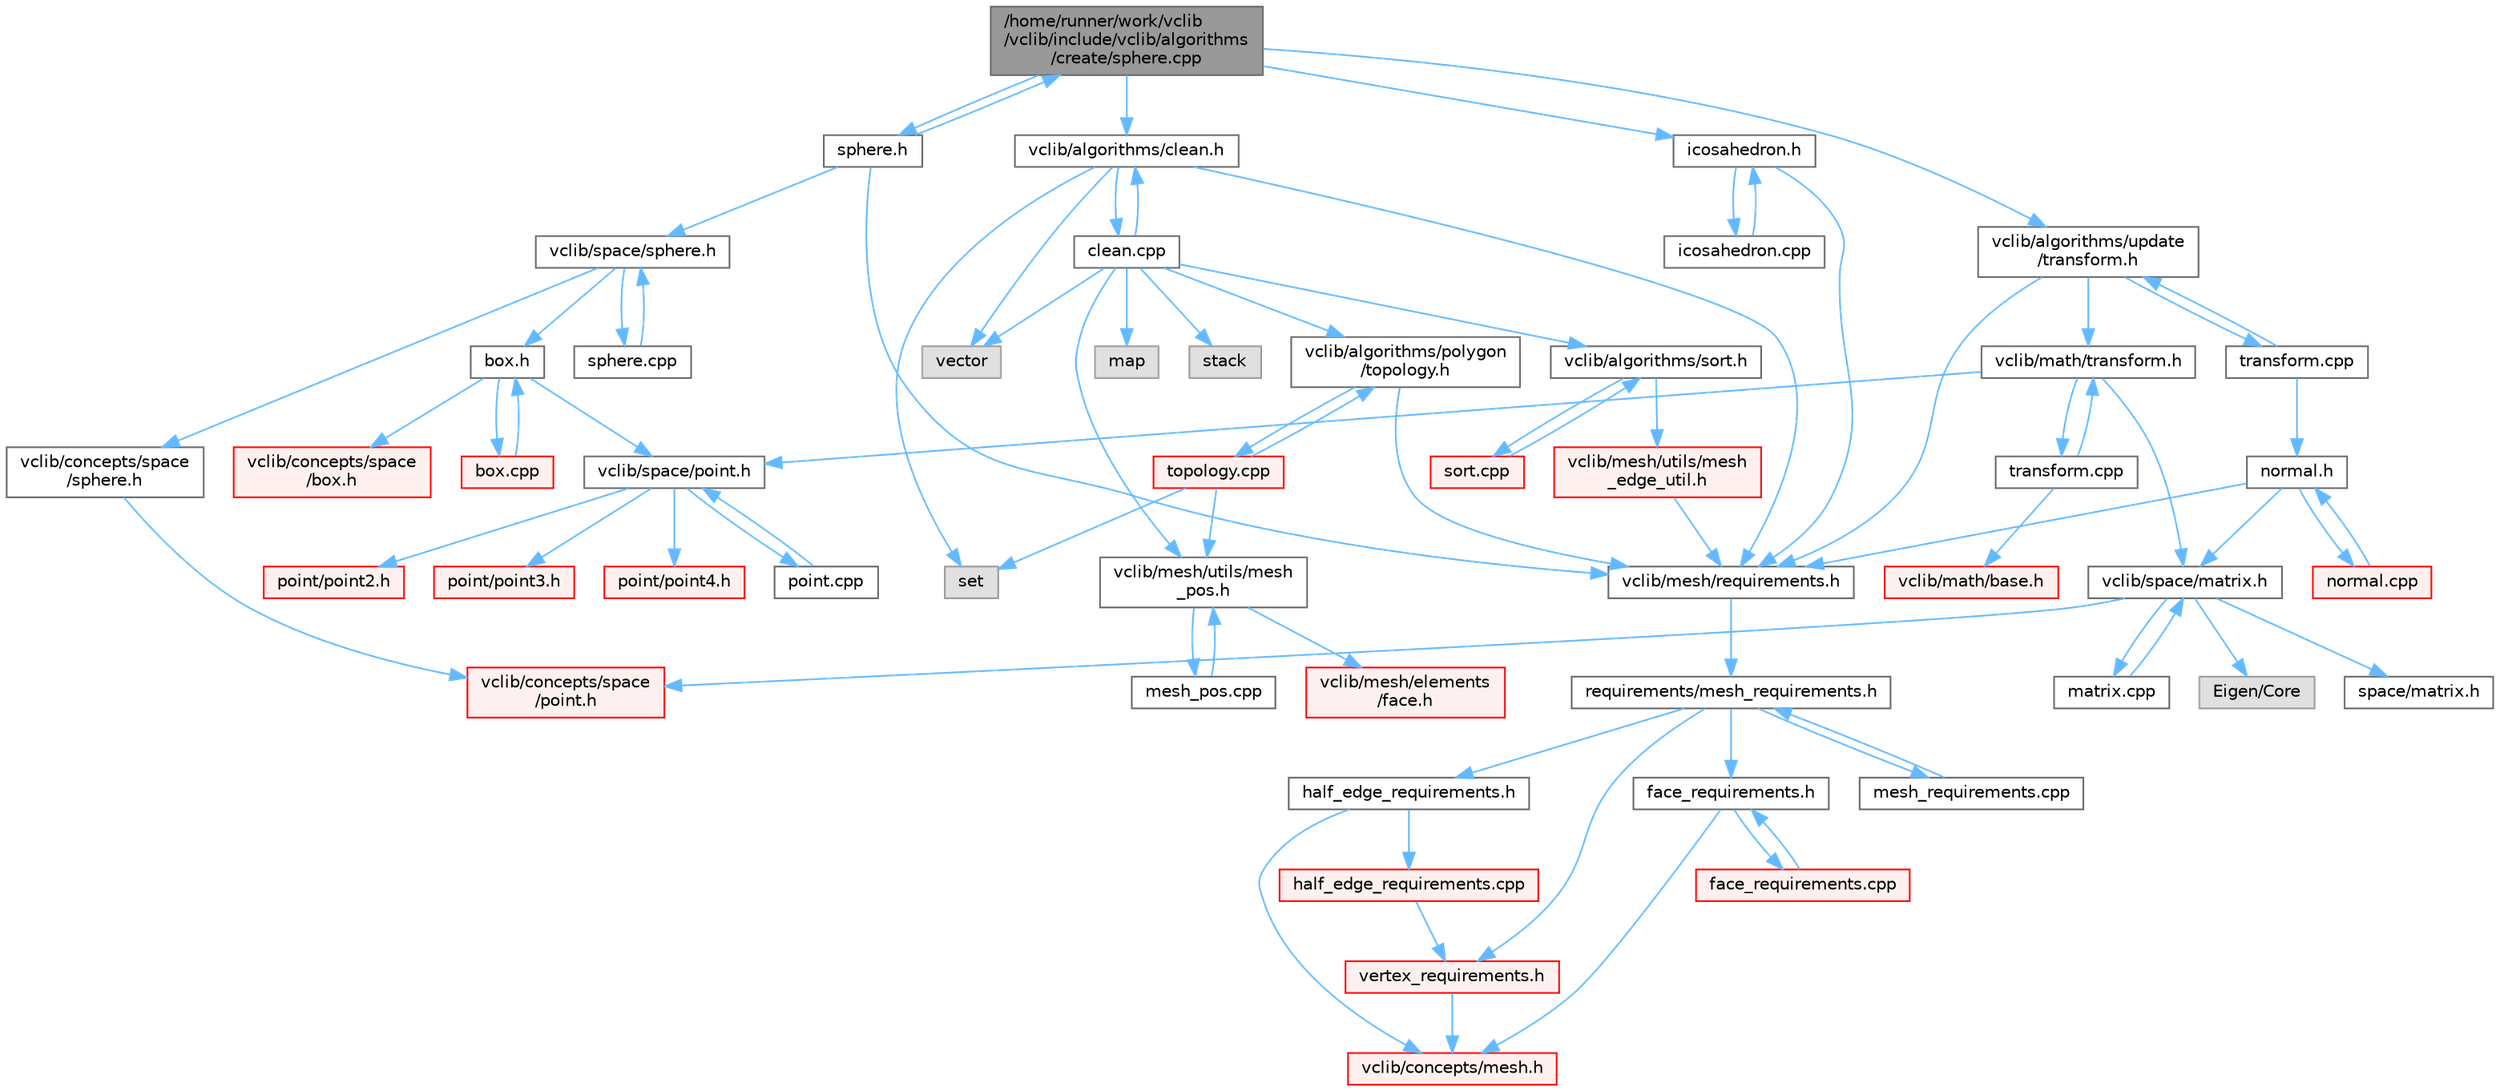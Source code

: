 digraph "/home/runner/work/vclib/vclib/include/vclib/algorithms/create/sphere.cpp"
{
 // LATEX_PDF_SIZE
  bgcolor="transparent";
  edge [fontname=Helvetica,fontsize=10,labelfontname=Helvetica,labelfontsize=10];
  node [fontname=Helvetica,fontsize=10,shape=box,height=0.2,width=0.4];
  Node1 [label="/home/runner/work/vclib\l/vclib/include/vclib/algorithms\l/create/sphere.cpp",height=0.2,width=0.4,color="gray40", fillcolor="grey60", style="filled", fontcolor="black",tooltip=" "];
  Node1 -> Node2 [color="steelblue1",style="solid"];
  Node2 [label="sphere.h",height=0.2,width=0.4,color="grey40", fillcolor="white", style="filled",URL="$algorithms_2create_2sphere_8h.html",tooltip=" "];
  Node2 -> Node3 [color="steelblue1",style="solid"];
  Node3 [label="vclib/mesh/requirements.h",height=0.2,width=0.4,color="grey40", fillcolor="white", style="filled",URL="$requirements_8h.html",tooltip=" "];
  Node3 -> Node4 [color="steelblue1",style="solid"];
  Node4 [label="requirements/mesh_requirements.h",height=0.2,width=0.4,color="grey40", fillcolor="white", style="filled",URL="$mesh__requirements_8h.html",tooltip=" "];
  Node4 -> Node5 [color="steelblue1",style="solid"];
  Node5 [label="half_edge_requirements.h",height=0.2,width=0.4,color="grey40", fillcolor="white", style="filled",URL="$half__edge__requirements_8h.html",tooltip=" "];
  Node5 -> Node6 [color="steelblue1",style="solid"];
  Node6 [label="vclib/concepts/mesh.h",height=0.2,width=0.4,color="red", fillcolor="#FFF0F0", style="filled",URL="$concepts_2mesh_8h.html",tooltip=" "];
  Node5 -> Node72 [color="steelblue1",style="solid"];
  Node72 [label="half_edge_requirements.cpp",height=0.2,width=0.4,color="red", fillcolor="#FFF0F0", style="filled",URL="$half__edge__requirements_8cpp.html",tooltip=" "];
  Node72 -> Node73 [color="steelblue1",style="solid"];
  Node73 [label="vertex_requirements.h",height=0.2,width=0.4,color="red", fillcolor="#FFF0F0", style="filled",URL="$vertex__requirements_8h.html",tooltip=" "];
  Node73 -> Node6 [color="steelblue1",style="solid"];
  Node4 -> Node154 [color="steelblue1",style="solid"];
  Node154 [label="face_requirements.h",height=0.2,width=0.4,color="grey40", fillcolor="white", style="filled",URL="$face__requirements_8h.html",tooltip=" "];
  Node154 -> Node6 [color="steelblue1",style="solid"];
  Node154 -> Node155 [color="steelblue1",style="solid"];
  Node155 [label="face_requirements.cpp",height=0.2,width=0.4,color="red", fillcolor="#FFF0F0", style="filled",URL="$face__requirements_8cpp.html",tooltip=" "];
  Node155 -> Node154 [color="steelblue1",style="solid"];
  Node4 -> Node73 [color="steelblue1",style="solid"];
  Node4 -> Node179 [color="steelblue1",style="solid"];
  Node179 [label="mesh_requirements.cpp",height=0.2,width=0.4,color="grey40", fillcolor="white", style="filled",URL="$mesh__requirements_8cpp.html",tooltip=" "];
  Node179 -> Node4 [color="steelblue1",style="solid"];
  Node2 -> Node180 [color="steelblue1",style="solid"];
  Node180 [label="vclib/space/sphere.h",height=0.2,width=0.4,color="grey40", fillcolor="white", style="filled",URL="$space_2sphere_8h.html",tooltip=" "];
  Node180 -> Node181 [color="steelblue1",style="solid"];
  Node181 [label="vclib/concepts/space\l/sphere.h",height=0.2,width=0.4,color="grey40", fillcolor="white", style="filled",URL="$concepts_2space_2sphere_8h.html",tooltip=" "];
  Node181 -> Node33 [color="steelblue1",style="solid"];
  Node33 [label="vclib/concepts/space\l/point.h",height=0.2,width=0.4,color="red", fillcolor="#FFF0F0", style="filled",URL="$concepts_2space_2point_8h.html",tooltip=" "];
  Node180 -> Node182 [color="steelblue1",style="solid"];
  Node182 [label="box.h",height=0.2,width=0.4,color="grey40", fillcolor="white", style="filled",URL="$space_2box_8h.html",tooltip=" "];
  Node182 -> Node183 [color="steelblue1",style="solid"];
  Node183 [label="vclib/concepts/space\l/box.h",height=0.2,width=0.4,color="red", fillcolor="#FFF0F0", style="filled",URL="$concepts_2space_2box_8h.html",tooltip=" "];
  Node182 -> Node44 [color="steelblue1",style="solid"];
  Node44 [label="vclib/space/point.h",height=0.2,width=0.4,color="grey40", fillcolor="white", style="filled",URL="$space_2point_8h.html",tooltip=" "];
  Node44 -> Node45 [color="steelblue1",style="solid"];
  Node45 [label="point/point2.h",height=0.2,width=0.4,color="red", fillcolor="#FFF0F0", style="filled",URL="$point2_8h.html",tooltip=" "];
  Node44 -> Node46 [color="steelblue1",style="solid"];
  Node46 [label="point/point3.h",height=0.2,width=0.4,color="red", fillcolor="#FFF0F0", style="filled",URL="$point3_8h.html",tooltip=" "];
  Node44 -> Node28 [color="steelblue1",style="solid"];
  Node28 [label="point/point4.h",height=0.2,width=0.4,color="red", fillcolor="#FFF0F0", style="filled",URL="$point4_8h.html",tooltip=" "];
  Node44 -> Node47 [color="steelblue1",style="solid"];
  Node47 [label="point.cpp",height=0.2,width=0.4,color="grey40", fillcolor="white", style="filled",URL="$point_8cpp.html",tooltip=" "];
  Node47 -> Node44 [color="steelblue1",style="solid"];
  Node182 -> Node184 [color="steelblue1",style="solid"];
  Node184 [label="box.cpp",height=0.2,width=0.4,color="red", fillcolor="#FFF0F0", style="filled",URL="$box_8cpp.html",tooltip=" "];
  Node184 -> Node182 [color="steelblue1",style="solid"];
  Node180 -> Node187 [color="steelblue1",style="solid"];
  Node187 [label="sphere.cpp",height=0.2,width=0.4,color="grey40", fillcolor="white", style="filled",URL="$space_2sphere_8cpp.html",tooltip=" "];
  Node187 -> Node180 [color="steelblue1",style="solid"];
  Node2 -> Node1 [color="steelblue1",style="solid"];
  Node1 -> Node188 [color="steelblue1",style="solid"];
  Node188 [label="icosahedron.h",height=0.2,width=0.4,color="grey40", fillcolor="white", style="filled",URL="$icosahedron_8h.html",tooltip=" "];
  Node188 -> Node3 [color="steelblue1",style="solid"];
  Node188 -> Node189 [color="steelblue1",style="solid"];
  Node189 [label="icosahedron.cpp",height=0.2,width=0.4,color="grey40", fillcolor="white", style="filled",URL="$icosahedron_8cpp.html",tooltip=" "];
  Node189 -> Node188 [color="steelblue1",style="solid"];
  Node1 -> Node190 [color="steelblue1",style="solid"];
  Node190 [label="vclib/algorithms/clean.h",height=0.2,width=0.4,color="grey40", fillcolor="white", style="filled",URL="$clean_8h.html",tooltip=" "];
  Node190 -> Node191 [color="steelblue1",style="solid"];
  Node191 [label="set",height=0.2,width=0.4,color="grey60", fillcolor="#E0E0E0", style="filled",tooltip=" "];
  Node190 -> Node9 [color="steelblue1",style="solid"];
  Node9 [label="vector",height=0.2,width=0.4,color="grey60", fillcolor="#E0E0E0", style="filled",tooltip=" "];
  Node190 -> Node3 [color="steelblue1",style="solid"];
  Node190 -> Node192 [color="steelblue1",style="solid"];
  Node192 [label="clean.cpp",height=0.2,width=0.4,color="grey40", fillcolor="white", style="filled",URL="$clean_8cpp.html",tooltip=" "];
  Node192 -> Node190 [color="steelblue1",style="solid"];
  Node192 -> Node193 [color="steelblue1",style="solid"];
  Node193 [label="map",height=0.2,width=0.4,color="grey60", fillcolor="#E0E0E0", style="filled",tooltip=" "];
  Node192 -> Node194 [color="steelblue1",style="solid"];
  Node194 [label="stack",height=0.2,width=0.4,color="grey60", fillcolor="#E0E0E0", style="filled",tooltip=" "];
  Node192 -> Node9 [color="steelblue1",style="solid"];
  Node192 -> Node195 [color="steelblue1",style="solid"];
  Node195 [label="vclib/algorithms/polygon\l/topology.h",height=0.2,width=0.4,color="grey40", fillcolor="white", style="filled",URL="$polygon_2topology_8h.html",tooltip=" "];
  Node195 -> Node3 [color="steelblue1",style="solid"];
  Node195 -> Node196 [color="steelblue1",style="solid"];
  Node196 [label="topology.cpp",height=0.2,width=0.4,color="red", fillcolor="#FFF0F0", style="filled",URL="$polygon_2topology_8cpp.html",tooltip=" "];
  Node196 -> Node195 [color="steelblue1",style="solid"];
  Node196 -> Node191 [color="steelblue1",style="solid"];
  Node196 -> Node201 [color="steelblue1",style="solid"];
  Node201 [label="vclib/mesh/utils/mesh\l_pos.h",height=0.2,width=0.4,color="grey40", fillcolor="white", style="filled",URL="$mesh__pos_8h.html",tooltip=" "];
  Node201 -> Node157 [color="steelblue1",style="solid"];
  Node157 [label="vclib/mesh/elements\l/face.h",height=0.2,width=0.4,color="red", fillcolor="#FFF0F0", style="filled",URL="$mesh_2elements_2face_8h.html",tooltip=" "];
  Node201 -> Node202 [color="steelblue1",style="solid"];
  Node202 [label="mesh_pos.cpp",height=0.2,width=0.4,color="grey40", fillcolor="white", style="filled",URL="$mesh__pos_8cpp.html",tooltip=" "];
  Node202 -> Node201 [color="steelblue1",style="solid"];
  Node192 -> Node239 [color="steelblue1",style="solid"];
  Node239 [label="vclib/algorithms/sort.h",height=0.2,width=0.4,color="grey40", fillcolor="white", style="filled",URL="$sort_8h.html",tooltip=" "];
  Node239 -> Node240 [color="steelblue1",style="solid"];
  Node240 [label="vclib/mesh/utils/mesh\l_edge_util.h",height=0.2,width=0.4,color="red", fillcolor="#FFF0F0", style="filled",URL="$mesh__edge__util_8h.html",tooltip=" "];
  Node240 -> Node3 [color="steelblue1",style="solid"];
  Node239 -> Node241 [color="steelblue1",style="solid"];
  Node241 [label="sort.cpp",height=0.2,width=0.4,color="red", fillcolor="#FFF0F0", style="filled",URL="$sort_8cpp.html",tooltip=" "];
  Node241 -> Node239 [color="steelblue1",style="solid"];
  Node192 -> Node201 [color="steelblue1",style="solid"];
  Node1 -> Node245 [color="steelblue1",style="solid"];
  Node245 [label="vclib/algorithms/update\l/transform.h",height=0.2,width=0.4,color="grey40", fillcolor="white", style="filled",URL="$algorithms_2update_2transform_8h.html",tooltip=" "];
  Node245 -> Node246 [color="steelblue1",style="solid"];
  Node246 [label="vclib/math/transform.h",height=0.2,width=0.4,color="grey40", fillcolor="white", style="filled",URL="$math_2transform_8h.html",tooltip=" "];
  Node246 -> Node247 [color="steelblue1",style="solid"];
  Node247 [label="vclib/space/matrix.h",height=0.2,width=0.4,color="grey40", fillcolor="white", style="filled",URL="$space_2matrix_8h.html",tooltip=" "];
  Node247 -> Node31 [color="steelblue1",style="solid"];
  Node31 [label="Eigen/Core",height=0.2,width=0.4,color="grey60", fillcolor="#E0E0E0", style="filled",tooltip=" "];
  Node247 -> Node216 [color="steelblue1",style="solid"];
  Node216 [label="space/matrix.h",height=0.2,width=0.4,color="grey40", fillcolor="white", style="filled",URL="$concepts_2space_2matrix_8h.html",tooltip=" "];
  Node247 -> Node33 [color="steelblue1",style="solid"];
  Node247 -> Node248 [color="steelblue1",style="solid"];
  Node248 [label="matrix.cpp",height=0.2,width=0.4,color="grey40", fillcolor="white", style="filled",URL="$matrix_8cpp.html",tooltip=" "];
  Node248 -> Node247 [color="steelblue1",style="solid"];
  Node246 -> Node44 [color="steelblue1",style="solid"];
  Node246 -> Node249 [color="steelblue1",style="solid"];
  Node249 [label="transform.cpp",height=0.2,width=0.4,color="grey40", fillcolor="white", style="filled",URL="$math_2transform_8cpp.html",tooltip=" "];
  Node249 -> Node246 [color="steelblue1",style="solid"];
  Node249 -> Node36 [color="steelblue1",style="solid"];
  Node36 [label="vclib/math/base.h",height=0.2,width=0.4,color="red", fillcolor="#FFF0F0", style="filled",URL="$math_2base_8h.html",tooltip=" "];
  Node245 -> Node3 [color="steelblue1",style="solid"];
  Node245 -> Node250 [color="steelblue1",style="solid"];
  Node250 [label="transform.cpp",height=0.2,width=0.4,color="grey40", fillcolor="white", style="filled",URL="$algorithms_2update_2transform_8cpp.html",tooltip=" "];
  Node250 -> Node245 [color="steelblue1",style="solid"];
  Node250 -> Node251 [color="steelblue1",style="solid"];
  Node251 [label="normal.h",height=0.2,width=0.4,color="grey40", fillcolor="white", style="filled",URL="$algorithms_2update_2normal_8h.html",tooltip=" "];
  Node251 -> Node3 [color="steelblue1",style="solid"];
  Node251 -> Node247 [color="steelblue1",style="solid"];
  Node251 -> Node252 [color="steelblue1",style="solid"];
  Node252 [label="normal.cpp",height=0.2,width=0.4,color="red", fillcolor="#FFF0F0", style="filled",URL="$algorithms_2update_2normal_8cpp.html",tooltip=" "];
  Node252 -> Node251 [color="steelblue1",style="solid"];
}
